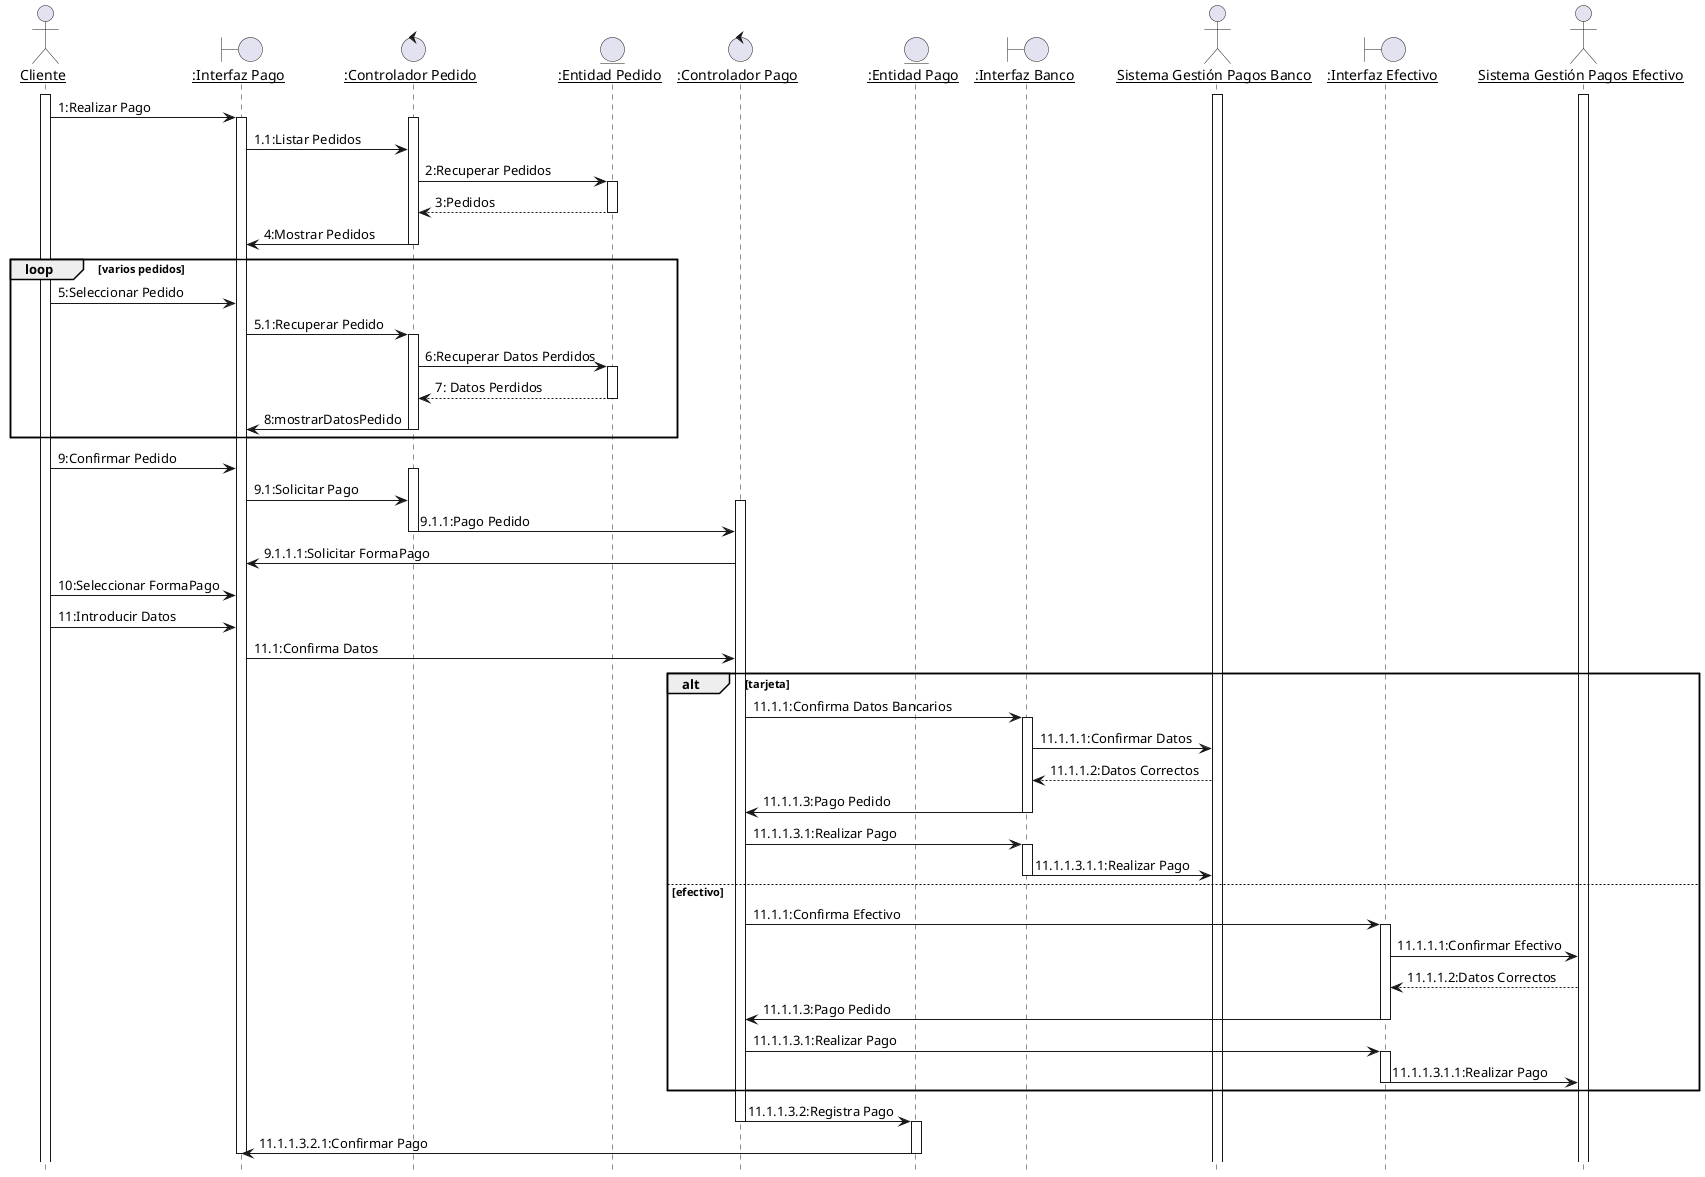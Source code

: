 @startuml
skinparam sequenceParticipant underline
hide footbox

actor "Cliente" as Cliente
boundary ":Interfaz Pago" as A
control ":Controlador Pedido" as B
entity ":Entidad Pedido" as C
control ":Controlador Pago" as D
entity ":Entidad Pago" as E
boundary ":Interfaz Banco" as F
actor "Sistema Gestión Pagos Banco" as SistemaBanco
boundary ":Interfaz Efectivo" as G
actor "Sistema Gestión Pagos Efectivo" as SistemaEfectivo

activate Cliente
activate SistemaBanco
activate SistemaEfectivo
Cliente -> A: 1:Realizar Pago
activate A
activate B
A -> B: 1.1:Listar Pedidos
B -> C: 2:Recuperar Pedidos
activate C
C --> B: 3:Pedidos
deactivate C
B -> A: 4:Mostrar Pedidos
deactivate B

loop varios pedidos
Cliente -> A: 5:Seleccionar Pedido
A -> B: 5.1:Recuperar Pedido
activate B
B -> C: 6:Recuperar Datos Perdidos
activate C
C --> B: 7: Datos Perdidos
deactivate C
B -> A: 8:mostrarDatosPedido
deactivate B
end

Cliente -> A: 9:Confirmar Pedido
activate B
A -> B: 9.1:Solicitar Pago
activate D
B -> D: 9.1.1:Pago Pedido
deactivate B
D -> A: 9.1.1.1:Solicitar FormaPago
Cliente -> A: 10:Seleccionar FormaPago
Cliente -> A: 11:Introducir Datos
A -> D: 11.1:Confirma Datos

alt tarjeta
D -> F: 11.1.1:Confirma Datos Bancarios
activate F
F -> SistemaBanco: 11.1.1.1:Confirmar Datos
SistemaBanco --> F: 11.1.1.2:Datos Correctos
F -> D: 11.1.1.3:Pago Pedido
deactivate F
D -> F: 11.1.1.3.1:Realizar Pago
activate F
F -> SistemaBanco: 11.1.1.3.1.1:Realizar Pago
deactivate F
else efectivo 
D -> G: 11.1.1:Confirma Efectivo
activate G
G -> SistemaEfectivo: 11.1.1.1:Confirmar Efectivo
SistemaEfectivo --> G: 11.1.1.2:Datos Correctos
G -> D: 11.1.1.3:Pago Pedido
deactivate G
D -> G: 11.1.1.3.1:Realizar Pago
activate G
G -> SistemaEfectivo: 11.1.1.3.1.1:Realizar Pago
deactivate G
end 

D -> E: 11.1.1.3.2:Registra Pago
deactivate D
activate E
E -> A: 11.1.1.3.2.1:Confirmar Pago
deactivate E
deactivate A
@enduml